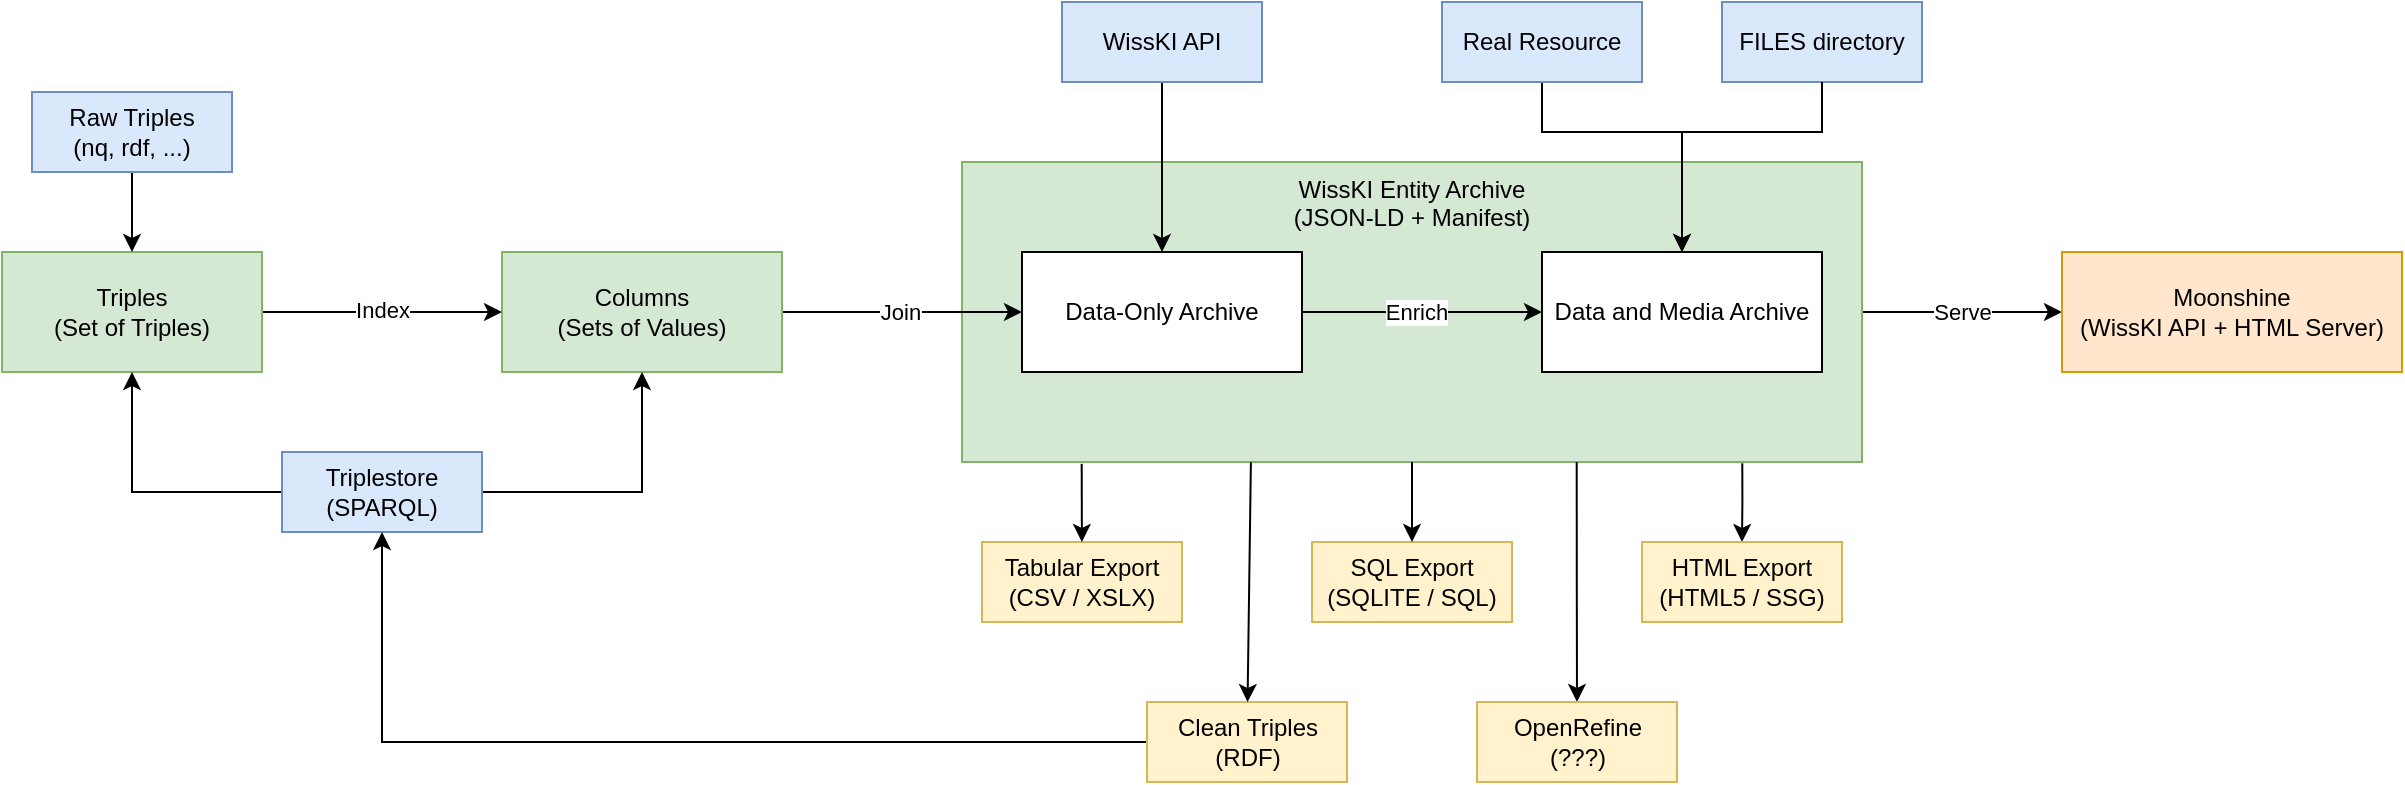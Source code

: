 <mxfile version="26.0.7">
  <diagram name="Page-1" id="knLdefWj8xyFPlL_k0VA">
    <mxGraphModel dx="1793" dy="1068" grid="1" gridSize="10" guides="1" tooltips="1" connect="1" arrows="1" fold="1" page="1" pageScale="1" pageWidth="1220" pageHeight="410" math="0" shadow="0">
      <root>
        <mxCell id="0" />
        <mxCell id="1" parent="0" />
        <mxCell id="EanT_ptKQ8dP-sCmMVAc-50" value="Serve" style="edgeStyle=orthogonalEdgeStyle;rounded=0;orthogonalLoop=1;jettySize=auto;html=1;" edge="1" parent="1" source="EanT_ptKQ8dP-sCmMVAc-44" target="EanT_ptKQ8dP-sCmMVAc-45">
          <mxGeometry relative="1" as="geometry" />
        </mxCell>
        <mxCell id="EanT_ptKQ8dP-sCmMVAc-44" value="WissKI Entity Archive&lt;div&gt;(JSON-LD + Manifest)&lt;/div&gt;" style="rounded=0;whiteSpace=wrap;html=1;verticalAlign=top;fillColor=#d5e8d4;strokeColor=#82b366;" vertex="1" parent="1">
          <mxGeometry x="490" y="90" width="450" height="150" as="geometry" />
        </mxCell>
        <mxCell id="EanT_ptKQ8dP-sCmMVAc-21" value="" style="edgeStyle=orthogonalEdgeStyle;rounded=0;orthogonalLoop=1;jettySize=auto;html=1;" edge="1" parent="1" source="EanT_ptKQ8dP-sCmMVAc-1" target="EanT_ptKQ8dP-sCmMVAc-2">
          <mxGeometry relative="1" as="geometry" />
        </mxCell>
        <mxCell id="EanT_ptKQ8dP-sCmMVAc-41" value="Join" style="edgeLabel;html=1;align=center;verticalAlign=middle;resizable=0;points=[];" vertex="1" connectable="0" parent="EanT_ptKQ8dP-sCmMVAc-21">
          <mxGeometry x="-0.015" relative="1" as="geometry">
            <mxPoint as="offset" />
          </mxGeometry>
        </mxCell>
        <mxCell id="EanT_ptKQ8dP-sCmMVAc-1" value="Columns&lt;div&gt;(Sets of Values)&lt;/div&gt;" style="rounded=0;whiteSpace=wrap;html=1;fillColor=#d5e8d4;strokeColor=#82b366;" vertex="1" parent="1">
          <mxGeometry x="260" y="135" width="140" height="60" as="geometry" />
        </mxCell>
        <mxCell id="EanT_ptKQ8dP-sCmMVAc-32" value="" style="edgeStyle=orthogonalEdgeStyle;rounded=0;orthogonalLoop=1;jettySize=auto;html=1;" edge="1" parent="1" source="EanT_ptKQ8dP-sCmMVAc-2" target="EanT_ptKQ8dP-sCmMVAc-31">
          <mxGeometry relative="1" as="geometry" />
        </mxCell>
        <mxCell id="EanT_ptKQ8dP-sCmMVAc-47" value="Enrich" style="edgeLabel;html=1;align=center;verticalAlign=middle;resizable=0;points=[];" vertex="1" connectable="0" parent="EanT_ptKQ8dP-sCmMVAc-32">
          <mxGeometry x="-0.062" relative="1" as="geometry">
            <mxPoint as="offset" />
          </mxGeometry>
        </mxCell>
        <mxCell id="EanT_ptKQ8dP-sCmMVAc-2" value="Data-Only Archive" style="rounded=0;whiteSpace=wrap;html=1;" vertex="1" parent="1">
          <mxGeometry x="520" y="135" width="140" height="60" as="geometry" />
        </mxCell>
        <mxCell id="EanT_ptKQ8dP-sCmMVAc-20" value="" style="edgeStyle=orthogonalEdgeStyle;rounded=0;orthogonalLoop=1;jettySize=auto;html=1;" edge="1" parent="1" source="EanT_ptKQ8dP-sCmMVAc-11" target="EanT_ptKQ8dP-sCmMVAc-1">
          <mxGeometry relative="1" as="geometry" />
        </mxCell>
        <mxCell id="EanT_ptKQ8dP-sCmMVAc-42" value="Index" style="edgeLabel;html=1;align=center;verticalAlign=middle;resizable=0;points=[];" vertex="1" connectable="0" parent="EanT_ptKQ8dP-sCmMVAc-20">
          <mxGeometry x="-0.012" y="1" relative="1" as="geometry">
            <mxPoint as="offset" />
          </mxGeometry>
        </mxCell>
        <mxCell id="EanT_ptKQ8dP-sCmMVAc-11" value="Triples&lt;div&gt;(Set of Triples)&lt;/div&gt;" style="rounded=0;whiteSpace=wrap;html=1;fillColor=#d5e8d4;strokeColor=#82b366;" vertex="1" parent="1">
          <mxGeometry x="10" y="135" width="130" height="60" as="geometry" />
        </mxCell>
        <mxCell id="EanT_ptKQ8dP-sCmMVAc-15" value="" style="edgeStyle=orthogonalEdgeStyle;rounded=0;orthogonalLoop=1;jettySize=auto;html=1;" edge="1" parent="1" source="EanT_ptKQ8dP-sCmMVAc-13" target="EanT_ptKQ8dP-sCmMVAc-11">
          <mxGeometry relative="1" as="geometry" />
        </mxCell>
        <mxCell id="EanT_ptKQ8dP-sCmMVAc-13" value="Raw Triples&lt;div&gt;(nq, rdf, ...)&lt;/div&gt;" style="rounded=0;whiteSpace=wrap;html=1;fillColor=#dae8fc;strokeColor=#6c8ebf;" vertex="1" parent="1">
          <mxGeometry x="25" y="55" width="100" height="40" as="geometry" />
        </mxCell>
        <mxCell id="EanT_ptKQ8dP-sCmMVAc-17" value="" style="edgeStyle=orthogonalEdgeStyle;rounded=0;orthogonalLoop=1;jettySize=auto;html=1;" edge="1" parent="1" source="EanT_ptKQ8dP-sCmMVAc-16" target="EanT_ptKQ8dP-sCmMVAc-1">
          <mxGeometry relative="1" as="geometry" />
        </mxCell>
        <mxCell id="EanT_ptKQ8dP-sCmMVAc-40" value="" style="edgeStyle=orthogonalEdgeStyle;rounded=0;orthogonalLoop=1;jettySize=auto;html=1;" edge="1" parent="1" source="EanT_ptKQ8dP-sCmMVAc-16" target="EanT_ptKQ8dP-sCmMVAc-11">
          <mxGeometry relative="1" as="geometry">
            <mxPoint x="90" y="205" as="targetPoint" />
            <Array as="points">
              <mxPoint x="75" y="255" />
            </Array>
          </mxGeometry>
        </mxCell>
        <mxCell id="EanT_ptKQ8dP-sCmMVAc-16" value="Triplestore&lt;div&gt;(SPARQL)&lt;/div&gt;" style="rounded=0;whiteSpace=wrap;html=1;fillColor=#dae8fc;strokeColor=#6c8ebf;" vertex="1" parent="1">
          <mxGeometry x="150" y="235" width="100" height="40" as="geometry" />
        </mxCell>
        <mxCell id="EanT_ptKQ8dP-sCmMVAc-19" value="" style="edgeStyle=orthogonalEdgeStyle;rounded=0;orthogonalLoop=1;jettySize=auto;html=1;" edge="1" parent="1" source="EanT_ptKQ8dP-sCmMVAc-18" target="EanT_ptKQ8dP-sCmMVAc-2">
          <mxGeometry relative="1" as="geometry" />
        </mxCell>
        <mxCell id="EanT_ptKQ8dP-sCmMVAc-18" value="WissKI API" style="rounded=0;whiteSpace=wrap;html=1;fillColor=#dae8fc;strokeColor=#6c8ebf;" vertex="1" parent="1">
          <mxGeometry x="540" y="10" width="100" height="40" as="geometry" />
        </mxCell>
        <mxCell id="EanT_ptKQ8dP-sCmMVAc-31" value="&lt;div&gt;Data and Media Archive&lt;/div&gt;" style="rounded=0;whiteSpace=wrap;html=1;" vertex="1" parent="1">
          <mxGeometry x="780" y="135" width="140" height="60" as="geometry" />
        </mxCell>
        <mxCell id="EanT_ptKQ8dP-sCmMVAc-37" value="" style="edgeStyle=orthogonalEdgeStyle;rounded=0;orthogonalLoop=1;jettySize=auto;html=1;" edge="1" parent="1" source="EanT_ptKQ8dP-sCmMVAc-34" target="EanT_ptKQ8dP-sCmMVAc-31">
          <mxGeometry relative="1" as="geometry">
            <Array as="points">
              <mxPoint x="780" y="75" />
              <mxPoint x="850" y="75" />
            </Array>
          </mxGeometry>
        </mxCell>
        <mxCell id="EanT_ptKQ8dP-sCmMVAc-36" value="FILES directory" style="rounded=0;whiteSpace=wrap;html=1;fillColor=#dae8fc;strokeColor=#6c8ebf;" vertex="1" parent="1">
          <mxGeometry x="870" y="10" width="100" height="40" as="geometry" />
        </mxCell>
        <mxCell id="EanT_ptKQ8dP-sCmMVAc-39" value="" style="edgeStyle=orthogonalEdgeStyle;rounded=0;orthogonalLoop=1;jettySize=auto;html=1;entryX=0.5;entryY=0;entryDx=0;entryDy=0;" edge="1" parent="1" source="EanT_ptKQ8dP-sCmMVAc-36" target="EanT_ptKQ8dP-sCmMVAc-31">
          <mxGeometry relative="1" as="geometry">
            <mxPoint x="790" y="25" as="sourcePoint" />
            <mxPoint x="510" y="135" as="targetPoint" />
            <Array as="points">
              <mxPoint x="920" y="75" />
              <mxPoint x="850" y="75" />
            </Array>
          </mxGeometry>
        </mxCell>
        <mxCell id="EanT_ptKQ8dP-sCmMVAc-34" value="Real Resource" style="rounded=0;whiteSpace=wrap;html=1;fillColor=#dae8fc;strokeColor=#6c8ebf;" vertex="1" parent="1">
          <mxGeometry x="730" y="10" width="100" height="40" as="geometry" />
        </mxCell>
        <mxCell id="EanT_ptKQ8dP-sCmMVAc-45" value="Moonshine&lt;div&gt;(WissKI API + HTML Server)&lt;/div&gt;" style="rounded=0;whiteSpace=wrap;html=1;fillColor=#ffe6cc;strokeColor=#d79b00;" vertex="1" parent="1">
          <mxGeometry x="1040" y="135" width="170" height="60" as="geometry" />
        </mxCell>
        <mxCell id="EanT_ptKQ8dP-sCmMVAc-46" value="Tabular Export&lt;div&gt;(CSV / XSLX)&lt;/div&gt;" style="rounded=0;whiteSpace=wrap;html=1;fillColor=#fff2cc;strokeColor=#d6b656;" vertex="1" parent="1">
          <mxGeometry x="500" y="280" width="100" height="40" as="geometry" />
        </mxCell>
        <mxCell id="EanT_ptKQ8dP-sCmMVAc-54" value="SQL Export&lt;div&gt;(SQLITE / SQL)&lt;/div&gt;" style="rounded=0;whiteSpace=wrap;html=1;fillColor=#fff2cc;strokeColor=#d6b656;" vertex="1" parent="1">
          <mxGeometry x="665" y="280" width="100" height="40" as="geometry" />
        </mxCell>
        <mxCell id="EanT_ptKQ8dP-sCmMVAc-69" value="" style="edgeStyle=orthogonalEdgeStyle;rounded=0;orthogonalLoop=1;jettySize=auto;html=1;exitX=0.867;exitY=1.004;exitDx=0;exitDy=0;exitPerimeter=0;" edge="1" parent="1" source="EanT_ptKQ8dP-sCmMVAc-44" target="EanT_ptKQ8dP-sCmMVAc-56">
          <mxGeometry relative="1" as="geometry" />
        </mxCell>
        <mxCell id="EanT_ptKQ8dP-sCmMVAc-56" value="HTML Export&lt;div&gt;(HTML5 / SSG)&lt;/div&gt;" style="rounded=0;whiteSpace=wrap;html=1;fillColor=#fff2cc;strokeColor=#d6b656;" vertex="1" parent="1">
          <mxGeometry x="830" y="280" width="100" height="40" as="geometry" />
        </mxCell>
        <mxCell id="EanT_ptKQ8dP-sCmMVAc-67" value="" style="edgeStyle=orthogonalEdgeStyle;rounded=0;orthogonalLoop=1;jettySize=auto;html=1;" edge="1" parent="1" source="EanT_ptKQ8dP-sCmMVAc-65" target="EanT_ptKQ8dP-sCmMVAc-16">
          <mxGeometry relative="1" as="geometry" />
        </mxCell>
        <mxCell id="EanT_ptKQ8dP-sCmMVAc-65" value="Clean Triples&lt;div&gt;(RDF)&lt;/div&gt;" style="rounded=0;whiteSpace=wrap;html=1;fillColor=#fff2cc;strokeColor=#d6b656;" vertex="1" parent="1">
          <mxGeometry x="582.5" y="360" width="100" height="40" as="geometry" />
        </mxCell>
        <mxCell id="EanT_ptKQ8dP-sCmMVAc-68" value="" style="edgeStyle=orthogonalEdgeStyle;rounded=0;orthogonalLoop=1;jettySize=auto;html=1;exitX=0.683;exitY=1;exitDx=0;exitDy=0;exitPerimeter=0;" edge="1" parent="1" source="EanT_ptKQ8dP-sCmMVAc-44" target="EanT_ptKQ8dP-sCmMVAc-66">
          <mxGeometry relative="1" as="geometry" />
        </mxCell>
        <mxCell id="EanT_ptKQ8dP-sCmMVAc-66" value="&lt;div&gt;OpenRefine&lt;/div&gt;&lt;div&gt;(???)&lt;/div&gt;" style="rounded=0;whiteSpace=wrap;html=1;fillColor=#fff2cc;strokeColor=#d6b656;" vertex="1" parent="1">
          <mxGeometry x="747.5" y="360" width="100" height="40" as="geometry" />
        </mxCell>
        <mxCell id="EanT_ptKQ8dP-sCmMVAc-70" value="" style="endArrow=classic;html=1;rounded=0;exitX=0.133;exitY=1.006;exitDx=0;exitDy=0;exitPerimeter=0;" edge="1" parent="1" source="EanT_ptKQ8dP-sCmMVAc-44" target="EanT_ptKQ8dP-sCmMVAc-46">
          <mxGeometry width="50" height="50" relative="1" as="geometry">
            <mxPoint x="550" y="250" as="sourcePoint" />
            <mxPoint x="610" y="340" as="targetPoint" />
          </mxGeometry>
        </mxCell>
        <mxCell id="EanT_ptKQ8dP-sCmMVAc-71" value="" style="endArrow=classic;html=1;rounded=0;exitX=0.5;exitY=1;exitDx=0;exitDy=0;" edge="1" parent="1" source="EanT_ptKQ8dP-sCmMVAc-44" target="EanT_ptKQ8dP-sCmMVAc-54">
          <mxGeometry width="50" height="50" relative="1" as="geometry">
            <mxPoint x="640" y="260" as="sourcePoint" />
            <mxPoint x="700" y="290" as="targetPoint" />
          </mxGeometry>
        </mxCell>
        <mxCell id="EanT_ptKQ8dP-sCmMVAc-72" value="" style="endArrow=classic;html=1;rounded=0;exitX=0.321;exitY=1.001;exitDx=0;exitDy=0;exitPerimeter=0;" edge="1" parent="1" source="EanT_ptKQ8dP-sCmMVAc-44" target="EanT_ptKQ8dP-sCmMVAc-65">
          <mxGeometry width="50" height="50" relative="1" as="geometry">
            <mxPoint x="530" y="370" as="sourcePoint" />
            <mxPoint x="700" y="290" as="targetPoint" />
          </mxGeometry>
        </mxCell>
      </root>
    </mxGraphModel>
  </diagram>
</mxfile>
